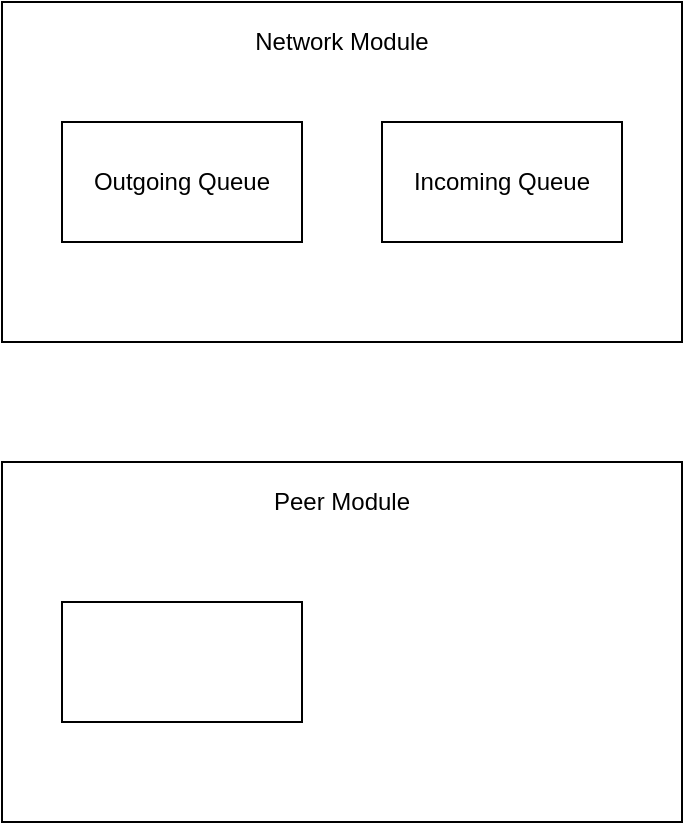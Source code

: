 <mxfile version="15.3.2" type="github">
  <diagram id="PdFycrB_7tTO06IGKe78" name="Page-1">
    <mxGraphModel dx="1394" dy="763" grid="1" gridSize="10" guides="1" tooltips="1" connect="1" arrows="1" fold="1" page="1" pageScale="1" pageWidth="850" pageHeight="1100" math="0" shadow="0">
      <root>
        <mxCell id="0" />
        <mxCell id="1" parent="0" />
        <mxCell id="V9hSGpoynFK66KpAbuJG-1" value="" style="rounded=0;whiteSpace=wrap;html=1;" parent="1" vertex="1">
          <mxGeometry x="270" y="100" width="340" height="170" as="geometry" />
        </mxCell>
        <mxCell id="V9hSGpoynFK66KpAbuJG-2" value="Network Module" style="text;html=1;strokeColor=none;fillColor=none;align=center;verticalAlign=middle;whiteSpace=wrap;rounded=0;" parent="1" vertex="1">
          <mxGeometry x="360" y="110" width="160" height="20" as="geometry" />
        </mxCell>
        <mxCell id="V9hSGpoynFK66KpAbuJG-3" value="Outgoing Queue" style="rounded=0;whiteSpace=wrap;html=1;" parent="1" vertex="1">
          <mxGeometry x="300" y="160" width="120" height="60" as="geometry" />
        </mxCell>
        <mxCell id="V9hSGpoynFK66KpAbuJG-4" value="Incoming Queue" style="rounded=0;whiteSpace=wrap;html=1;" parent="1" vertex="1">
          <mxGeometry x="460" y="160" width="120" height="60" as="geometry" />
        </mxCell>
        <mxCell id="V9hSGpoynFK66KpAbuJG-5" value="" style="rounded=0;whiteSpace=wrap;html=1;" parent="1" vertex="1">
          <mxGeometry x="270" y="330" width="340" height="180" as="geometry" />
        </mxCell>
        <mxCell id="V9hSGpoynFK66KpAbuJG-6" value="Peer Module" style="text;html=1;strokeColor=none;fillColor=none;align=center;verticalAlign=middle;whiteSpace=wrap;rounded=0;" parent="1" vertex="1">
          <mxGeometry x="360" y="340" width="160" height="20" as="geometry" />
        </mxCell>
        <mxCell id="RYNwz_aUHH8t13GD2ie_-2" value="" style="rounded=0;whiteSpace=wrap;html=1;" vertex="1" parent="1">
          <mxGeometry x="300" y="400" width="120" height="60" as="geometry" />
        </mxCell>
      </root>
    </mxGraphModel>
  </diagram>
</mxfile>
